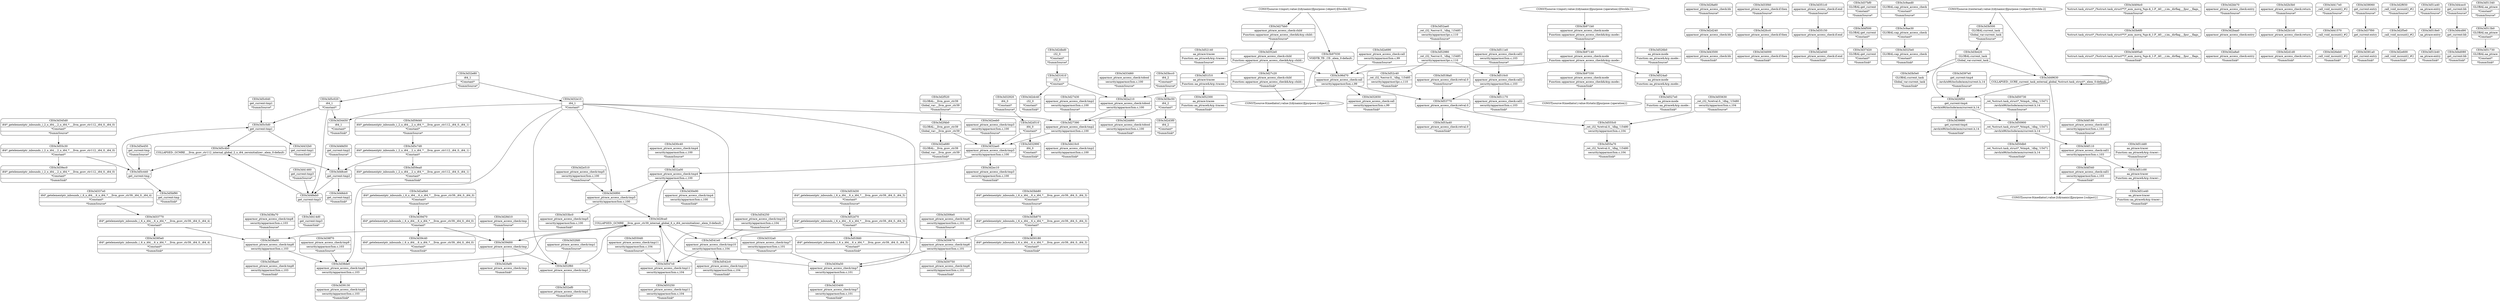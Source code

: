 digraph {
	CE0x3d2d3f0 [shape=record,shape=Mrecord,label="{CE0x3d2d3f0|i64_2|*Constant*|*SummSink*}"]
	CE0x3d33400 [shape=record,shape=Mrecord,label="{CE0x3d33400|apparmor_ptrace_access_check:tmp7|security/apparmor/lsm.c,101|*SummSink*}"]
	CE0x3d43500 [shape=record,shape=Mrecord,label="{CE0x3d43500|apparmor_ptrace_access_check:bb|*SummSink*}"]
	CE0x3d2fcc0 [shape=record,shape=Mrecord,label="{CE0x3d2fcc0|apparmor_ptrace_access_check:if.then}"]
	CE0x3d38de0 [shape=record,shape=Mrecord,label="{CE0x3d38de0|apparmor_ptrace_access_check:tmp9|security/apparmor/lsm.c,103}"]
	CE0x3d27bb0 [shape=record,shape=Mrecord,label="{CE0x3d27bb0|apparmor_ptrace_access_check:child|Function::apparmor_ptrace_access_check&Arg::child::|*SummSource*}"]
	CE0x3d48dc0 [shape=record,shape=Mrecord,label="{CE0x3d48dc0|get_current:tmp2|*SummSink*}"]
	CE0x3d2f4b0 [shape=record,shape=Mrecord,label="{CE0x3d2f4b0|GLOBAL:__llvm_gcov_ctr39|Global_var:__llvm_gcov_ctr39}"]
	CE0x3d53770 [shape=record,shape=Mrecord,label="{CE0x3d53770|apparmor_ptrace_access_check:retval.0}"]
	CE0x3d2a040 [shape=record,shape=Mrecord,label="{CE0x3d2a040|apparmor_ptrace_access_check:if.end|*SummSink*}"]
	CE0x3d4f500 [shape=record,shape=Mrecord,label="{CE0x3d4f500|GLOBAL:get_current|*Constant*}"]
	CE0x3d32f60 [shape=record,shape=Mrecord,label="{CE0x3d32f60|apparmor_ptrace_access_check:tmp1}"]
	CE0x3c9aed0 [shape=record,shape=Mrecord,label="{CE0x3c9aed0|GLOBAL:cap_ptrace_access_check|*Constant*|*SummSource*}"]
	CE0x3d3b5e0 [shape=record,shape=Mrecord,label="{CE0x3d3b5e0|GLOBAL:current_task|Global_var:current_task|*SummSink*}"]
	CE0x3d34450 [shape=record,shape=Mrecord,label="{CE0x3d34450|i64_1|*Constant*|*SummSink*}"]
	CE0x3d32e80 [shape=record,shape=Mrecord,label="{CE0x3d32e80|i64_1|*Constant*|*SummSource*}"]
	CE0x3d337e0 [shape=record,shape=Mrecord,label="{CE0x3d337e0|i64*_getelementptr_inbounds_(_6_x_i64_,_6_x_i64_*___llvm_gcov_ctr39,_i64_0,_i64_4)|*Constant*|*SummSource*}"]
	CE0x3d38ae0 [shape=record,shape=Mrecord,label="{CE0x3d38ae0|apparmor_ptrace_access_check:tmp8|security/apparmor/lsm.c,103|*SummSink*}"]
	CE0x3d52980 [shape=record,shape=Mrecord,label="{CE0x3d52980|_ret_i32_%error.0,_!dbg_!15485|security/apparmor/ipc.c,110}"]
	CE0x3d32fd0 [shape=record,shape=Mrecord,label="{CE0x3d32fd0|apparmor_ptrace_access_check:tmp1|*SummSource*}"]
	CE0x3d495a0 [shape=record,shape=Mrecord,label="{CE0x3d495a0|%struct.task_struct*_(%struct.task_struct**)*_asm_movq_%gs:$_1:P_,$0_,_r,im,_dirflag_,_fpsr_,_flags_|*SummSink*}"]
	CE0x3d32920 [shape=record,shape=Mrecord,label="{CE0x3d32920|i64_0|*Constant*|*SummSource*}"]
	CE0x3d2a8a0 [shape=record,shape=Mrecord,label="{CE0x3d2a8a0|apparmor_ptrace_access_check:entry|*SummSink*}"]
	CE0x3d527e0 [shape=record,shape=Mrecord,label="{CE0x3d527e0|aa_ptrace:mode|Function::aa_ptrace&Arg::mode::|*SummSink*}"]
	CE0x3d33d60 [shape=record,shape=Mrecord,label="{CE0x3d33d60|apparmor_ptrace_access_check:tobool|security/apparmor/lsm.c,100|*SummSource*}"]
	CE0x3d414d0 [shape=record,shape=Mrecord,label="{CE0x3d414d0|get_current:tmp3|*SummSink*}"]
	CE0x3d52140 [shape=record,shape=Mrecord,label="{CE0x3d52140|aa_ptrace:tracee|Function::aa_ptrace&Arg::tracee::|*SummSource*}"]
	CE0x3d30670 [shape=record,shape=Mrecord,label="{CE0x3d30670|apparmor_ptrace_access_check:tmp6|security/apparmor/lsm.c,101}"]
	CE0x3d526b0 [shape=record,shape=Mrecord,label="{CE0x3d526b0|aa_ptrace:mode|Function::aa_ptrace&Arg::mode::|*SummSource*}"]
	CE0x3d59ea0 [shape=record,shape=Mrecord,label="{CE0x3d59ea0|i64*_getelementptr_inbounds_(_2_x_i64_,_2_x_i64_*___llvm_gcov_ctr112,_i64_0,_i64_1)|*Constant*|*SummSink*}"]
	CE0x3d48ce0 [shape=record,shape=Mrecord,label="{CE0x3d48ce0|get_current:tmp2}"]
	CE0x3d5c020 [shape=record,shape=Mrecord,label="{CE0x3d5c020|i64_1|*Constant*}"]
	CE0x3d32990 [shape=record,shape=Mrecord,label="{CE0x3d32990|i64_0|*Constant*|*SummSink*}"]
	CE0x3d4f340 [shape=record,shape=Mrecord,label="{CE0x3d4f340|apparmor_ptrace_access_check:call1|security/apparmor/lsm.c,103|*SummSink*}"]
	CE0x3d37d20 [shape=record,shape=Mrecord,label="{CE0x3d37d20|GLOBAL:get_current|*Constant*|*SummSink*}"]
	CE0x3d50730 [shape=record,shape=Mrecord,label="{CE0x3d50730|_ret_%struct.task_struct*_%tmp4,_!dbg_!15471|./arch/x86/include/asm/current.h,14|*SummSource*}"]
	CE0x3d3b870 [shape=record,shape=Mrecord,label="{CE0x3d3b870|i64*_getelementptr_inbounds_(_6_x_i64_,_6_x_i64_*___llvm_gcov_ctr39,_i64_0,_i64_3)|*Constant*}"]
	CE0x3d2bb70 [shape=record,shape=Mrecord,label="{CE0x3d2bb70|apparmor_ptrace_access_check:entry|*SummSource*}"]
	CE0x3d38a00 [shape=record,shape=Mrecord,label="{CE0x3d38a00|apparmor_ptrace_access_check:tmp8|security/apparmor/lsm.c,103}"]
	CE0x3d59d40 [shape=record,shape=Mrecord,label="{CE0x3d59d40|i64*_getelementptr_inbounds_(_2_x_i64_,_2_x_i64_*___llvm_gcov_ctr112,_i64_0,_i64_1)|*Constant*|*SummSource*}"]
	CE0x3d55a70 [shape=record,shape=Mrecord,label="{CE0x3d55a70|_ret_i32_%retval.0,_!dbg_!15480|security/apparmor/lsm.c,104|*SummSink*}"]
	CE0x3d39d70 [shape=record,shape=Mrecord,label="{CE0x3d39d70|i64*_getelementptr_inbounds_(_6_x_i64_,_6_x_i64_*___llvm_gcov_ctr39,_i64_0,_i64_0)|*Constant*}"]
	CE0x3d306e0 [shape=record,shape=Mrecord,label="{CE0x3d306e0|apparmor_ptrace_access_check:tmp6|security/apparmor/lsm.c,101|*SummSource*}"]
	CE0x3d39d00 [shape=record,shape=Mrecord,label="{CE0x3d39d00|apparmor_ptrace_access_check:tmp}"]
	CE0x3d325e0 [shape=record,shape=Mrecord,label="{CE0x3d325e0|GLOBAL:cap_ptrace_access_check|*Constant*|*SummSink*}"]
	CE0x3d48d50 [shape=record,shape=Mrecord,label="{CE0x3d48d50|get_current:tmp2|*SummSource*}"]
	CE0x3d4f110 [shape=record,shape=Mrecord,label="{CE0x3d4f110|apparmor_ptrace_access_check:call1|security/apparmor/lsm.c,103}"]
	CE0x3d33f40 [shape=record,shape=Mrecord,label="{CE0x3d33f40|apparmor_ptrace_access_check:if.then|*SummSource*}"]
	CE0x3d2b3b0 [shape=record,shape=Mrecord,label="{CE0x3d2b3b0|apparmor_ptrace_access_check:return|*SummSource*}"]
	CE0x3d38f70 [shape=record,shape=Mrecord,label="{CE0x3d38f70|apparmor_ptrace_access_check:tmp9|security/apparmor/lsm.c,103|*SummSource*}"]
	CE0x3d50900 [shape=record,shape=Mrecord,label="{CE0x3d50900|_ret_%struct.task_struct*_%tmp4,_!dbg_!15471|./arch/x86/include/asm/current.h,14}"]
	CE0x3d30750 [shape=record,shape=Mrecord,label="{CE0x3d30750|apparmor_ptrace_access_check:tmp6|security/apparmor/lsm.c,101|*SummSink*}"]
	CE0x3d524a0 [shape=record,shape=Mrecord,label="{CE0x3d524a0|aa_ptrace:mode|Function::aa_ptrace&Arg::mode::}"]
	CE0x3d550d0 [shape=record,shape=Mrecord,label="{CE0x3d550d0|apparmor_ptrace_access_check:tmp11|security/apparmor/lsm.c,104|*SummSource*}"]
	"CONST[source:1(input),value:2(dynamic)][purpose:{object}][SrcIdx:0]"
	CE0x3d55250 [shape=record,shape=Mrecord,label="{CE0x3d55250|apparmor_ptrace_access_check:tmp11|security/apparmor/lsm.c,104|*SummSink*}"]
	CE0x3d397e0 [shape=record,shape=Mrecord,label="{CE0x3d397e0|get_current:tmp4|./arch/x86/include/asm/current.h,14|*SummSource*}"]
	CE0x3d5e450 [shape=record,shape=Mrecord,label="{CE0x3d5e450|get_current:tmp|*SummSource*}"]
	CE0x3d32a00 [shape=record,shape=Mrecord,label="{CE0x3d32a00|apparmor_ptrace_access_check:tmp4|security/apparmor/lsm.c,100}"]
	CE0x3d39130 [shape=record,shape=Mrecord,label="{CE0x3d39130|apparmor_ptrace_access_check:tmp9|security/apparmor/lsm.c,103|*SummSink*}"]
	CE0x3d30c40 [shape=record,shape=Mrecord,label="{CE0x3d30c40|apparmor_ptrace_access_check:tmp4|security/apparmor/lsm.c,100|*SummSource*}"]
	CE0x3d3b420 [shape=record,shape=Mrecord,label="{CE0x3d3b420|GLOBAL:current_task|Global_var:current_task}"]
	CE0x3d49630 [shape=record,shape=Mrecord,label="{CE0x3d49630|COLLAPSED:_GCRE_current_task_external_global_%struct.task_struct*:_elem_0:default:}"]
	CE0x3d52d70 [shape=record,shape=Mrecord,label="{CE0x3d52d70|i64*_getelementptr_inbounds_(_6_x_i64_,_6_x_i64_*___llvm_gcov_ctr39,_i64_0,_i64_5)|*Constant*}"]
	CE0x3d2dbd0 [shape=record,shape=Mrecord,label="{CE0x3d2dbd0|i32_0|*Constant*|*SummSource*}"]
	CE0x3d5bf90 [shape=record,shape=Mrecord,label="{CE0x3d5bf90|get_current:tmp|*SummSink*}"]
	CE0x3d39880 [shape=record,shape=Mrecord,label="{CE0x3d39880|get_current:tmp4|./arch/x86/include/asm/current.h,14|*SummSink*}"]
	CE0x3d3bb80 [shape=record,shape=Mrecord,label="{CE0x3d3bb80|i64*_getelementptr_inbounds_(_6_x_i64_,_6_x_i64_*___llvm_gcov_ctr39,_i64_0,_i64_3)|*Constant*|*SummSource*}"]
	CE0x3d41460 [shape=record,shape=Mrecord,label="{CE0x3d41460|get_current:tmp3|*SummSource*}"]
	CE0x3d26eb0 [shape=record,shape=Mrecord,label="{CE0x3d26eb0|_call_void_mcount()_#2|*SummSink*}"]
	CE0x3d547c0 [shape=record,shape=Mrecord,label="{CE0x3d547c0|apparmor_ptrace_access_check:tmp11|security/apparmor/lsm.c,104}"]
	CE0x3d31610 [shape=record,shape=Mrecord,label="{CE0x3d31610|i32_0|*Constant*}"]
	CE0x3d2eeb0 [shape=record,shape=Mrecord,label="{CE0x3d2eeb0|apparmor_ptrace_access_check:tmp3|security/apparmor/lsm.c,100|*SummSource*}"]
	CE0x3d37f00 [shape=record,shape=Mrecord,label="{CE0x3d37f00|get_current:entry}"]
	CE0x3d511e0 [shape=record,shape=Mrecord,label="{CE0x3d511e0|apparmor_ptrace_access_check:call2|security/apparmor/lsm.c,103|*SummSource*}"]
	CE0x3d2e600 [shape=record,shape=Mrecord,label="{CE0x3d2e600|_call_void_mcount()_#2|*SummSink*}"]
	CE0x3d5c440 [shape=record,shape=Mrecord,label="{CE0x3d5c440|get_current:tmp}"]
	CE0x3d3bc50 [shape=record,shape=Mrecord,label="{CE0x3d3bc50|i64_2|*Constant*}"]
	CE0x3d52300 [shape=record,shape=Mrecord,label="{CE0x3d52300|aa_ptrace:tracee|Function::aa_ptrace&Arg::tracee::|*SummSink*}"]
	CE0x3d54250 [shape=record,shape=Mrecord,label="{CE0x3d54250|apparmor_ptrace_access_check:tmp10|security/apparmor/lsm.c,104|*SummSource*}"]
	"CONST[source:1(input),value:2(dynamic)][purpose:{operation}][SrcIdx:1]"
	CE0x3d2f5e0 [shape=record,shape=Mrecord,label="{CE0x3d2f5e0|_call_void_mcount()_#2}"]
	CE0x3c9ae30 [shape=record,shape=Mrecord,label="{CE0x3c9ae30|GLOBAL:cap_ptrace_access_check|*Constant*}"]
	CE0x3d51c00 [shape=record,shape=Mrecord,label="{CE0x3d51c00|aa_ptrace:tracer|Function::aa_ptrace&Arg::tracer::}"]
	CE0x3d2a680 [shape=record,shape=Mrecord,label="{CE0x3d2a680|GLOBAL:__llvm_gcov_ctr39|Global_var:__llvm_gcov_ctr39|*SummSink*}"]
	CE0x3d52ae0 [shape=record,shape=Mrecord,label="{CE0x3d52ae0|_ret_i32_%error.0,_!dbg_!15485|security/apparmor/ipc.c,110|*SummSource*}"]
	CE0x3d33770 [shape=record,shape=Mrecord,label="{CE0x3d33770|i64*_getelementptr_inbounds_(_6_x_i64_,_6_x_i64_*___llvm_gcov_ctr39,_i64_0,_i64_4)|*Constant*}"]
	CE0x3d53a40 [shape=record,shape=Mrecord,label="{CE0x3d53a40|apparmor_ptrace_access_check:retval.0|*SummSink*}"]
	CE0x3d51b40 [shape=record,shape=Mrecord,label="{CE0x3d51b40|aa_ptrace:entry|*SummSink*}"]
	CE0x3d4f180 [shape=record,shape=Mrecord,label="{CE0x3d4f180|apparmor_ptrace_access_check:call1|security/apparmor/lsm.c,103|*SummSource*}"]
	CE0x3d4cd90 [shape=record,shape=Mrecord,label="{CE0x3d4cd90|get_current:bb}"]
	CE0x3d33bc0 [shape=record,shape=Mrecord,label="{CE0x3d33bc0|apparmor_ptrace_access_check:tmp5|security/apparmor/lsm.c,100|*SummSink*}"]
	CE0x3d2e510 [shape=record,shape=Mrecord,label="{CE0x3d2e510|apparmor_ptrace_access_check:tmp5|security/apparmor/lsm.c,100|*SummSource*}"]
	CE0x3d542c0 [shape=record,shape=Mrecord,label="{CE0x3d542c0|apparmor_ptrace_access_check:tmp10|security/apparmor/lsm.c,104|*SummSink*}"]
	CE0x3d51340 [shape=record,shape=Mrecord,label="{CE0x3d51340|GLOBAL:aa_ptrace|*Constant*|*SummSource*}"]
	CE0x3d381a0 [shape=record,shape=Mrecord,label="{CE0x3d381a0|get_current:entry|*SummSink*}"]
	CE0x3d2d240 [shape=record,shape=Mrecord,label="{CE0x3d2d240|apparmor_ptrace_access_check:bb}"]
	CE0x3d2f650 [shape=record,shape=Mrecord,label="{CE0x3d2f650|_call_void_mcount()_#2|*SummSource*}"]
	CE0x3d30f00 [shape=record,shape=Mrecord,label="{CE0x3d30f00|apparmor_ptrace_access_check:tmp5|security/apparmor/lsm.c,100}"]
	CE0x3d4d080 [shape=record,shape=Mrecord,label="{CE0x3d4d080|get_current:bb|*SummSink*}"]
	CE0x3d34000 [shape=record,shape=Mrecord,label="{CE0x3d34000|apparmor_ptrace_access_check:if.then|*SummSink*}"]
	CE0x3d27c20 [shape=record,shape=Mrecord,label="{CE0x3d27c20|apparmor_ptrace_access_check:child|Function::apparmor_ptrace_access_check&Arg::child::|*SummSink*}"]
	CE0x3d50db0 [shape=record,shape=Mrecord,label="{CE0x3d50db0|_ret_%struct.task_struct*_%tmp4,_!dbg_!15471|./arch/x86/include/asm/current.h,14|*SummSink*}"]
	CE0x3d494c0 [shape=record,shape=Mrecord,label="{CE0x3d494c0|%struct.task_struct*_(%struct.task_struct**)*_asm_movq_%gs:$_1:P_,$0_,_r,im,_dirflag_,_fpsr_,_flags_|*SummSource*}"]
	CE0x3d41570 [shape=record,shape=Mrecord,label="{CE0x3d41570|_call_void_mcount()_#2}"]
	CE0x3d32650 [shape=record,shape=Mrecord,label="{CE0x3d32650|apparmor_ptrace_access_check:call|security/apparmor/lsm.c,99|*SummSink*}"]
	CE0x3d2d510 [shape=record,shape=Mrecord,label="{CE0x3d2d510|i64_0|*Constant*}"]
	CE0x3d26f50 [shape=record,shape=Mrecord,label="{CE0x3d26f50|get_current:tmp4|./arch/x86/include/asm/current.h,14}"]
	CE0x3d3b6f0 [shape=record,shape=Mrecord,label="{CE0x3d3b6f0|%struct.task_struct*_(%struct.task_struct**)*_asm_movq_%gs:$_1:P_,$0_,_r,im,_dirflag_,_fpsr_,_flags_}"]
	CE0x3d53d30 [shape=record,shape=Mrecord,label="{CE0x3d53d30|i64*_getelementptr_inbounds_(_6_x_i64_,_6_x_i64_*___llvm_gcov_ctr39,_i64_0,_i64_5)|*Constant*|*SummSource*}"]
	CE0x3d35150 [shape=record,shape=Mrecord,label="{CE0x3d35150|apparmor_ptrace_access_check:if.end}"]
	CE0x3d513b0 [shape=record,shape=Mrecord,label="{CE0x3d513b0|GLOBAL:aa_ptrace|*Constant*}"]
	CE0x3d28d10 [shape=record,shape=Mrecord,label="{CE0x3d28d10|apparmor_ptrace_access_check:tmp|*SummSource*}"]
	CE0x3d51a40 [shape=record,shape=Mrecord,label="{CE0x3d51a40|aa_ptrace:entry|*SummSource*}"]
	CE0x3d39ec0 [shape=record,shape=Mrecord,label="{CE0x3d39ec0|i64*_getelementptr_inbounds_(_2_x_i64_,_2_x_i64_*___llvm_gcov_ctr112,_i64_0,_i64_0)|*Constant*|*SummSink*}"]
	"CONST[source:0(mediator),value:2(dynamic)][purpose:{subject}]"
	CE0x3d345d0 [shape=record,shape=Mrecord,label="{CE0x3d345d0|i64*_getelementptr_inbounds_(_2_x_i64_,_2_x_i64_*___llvm_gcov_ctr112,_i64_0,_i64_0)|*Constant*|*SummSource*}"]
	CE0x3d2b1c0 [shape=record,shape=Mrecord,label="{CE0x3d2b1c0|apparmor_ptrace_access_check:return}"]
	CE0x3d5c640 [shape=record,shape=Mrecord,label="{CE0x3d5c640|get_current:tmp1|*SummSource*}"]
	CE0x3d2ec10 [shape=record,shape=Mrecord,label="{CE0x3d2ec10|apparmor_ptrace_access_check:tmp3|security/apparmor/lsm.c,100|*SummSink*}"]
	CE0x3d385e0 [shape=record,shape=Mrecord,label="{CE0x3d385e0|i64*_getelementptr_inbounds_(_6_x_i64_,_6_x_i64_*___llvm_gcov_ctr39,_i64_0,_i64_4)|*Constant*|*SummSink*}"]
	CE0x3b971b0 [shape=record,shape=Mrecord,label="{CE0x3b971b0|apparmor_ptrace_access_check:mode|Function::apparmor_ptrace_access_check&Arg::mode::|*SummSource*}"]
	CE0x3d2a210 [shape=record,shape=Mrecord,label="{CE0x3d2a210|apparmor_ptrace_access_check:tobool|security/apparmor/lsm.c,100}"]
	CE0x3d53fd0 [shape=record,shape=Mrecord,label="{CE0x3d53fd0|i64*_getelementptr_inbounds_(_6_x_i64_,_6_x_i64_*___llvm_gcov_ctr39,_i64_0,_i64_5)|*Constant*|*SummSink*}"]
	CE0x3d2d1d0 [shape=record,shape=Mrecord,label="{CE0x3d2d1d0|apparmor_ptrace_access_check:return|*SummSink*}"]
	CE0x3d352e0 [shape=record,shape=Mrecord,label="{CE0x3d352e0|apparmor_ptrace_access_check:child|Function::apparmor_ptrace_access_check&Arg::child::}"]
	CE0x3d351c0 [shape=record,shape=Mrecord,label="{CE0x3d351c0|apparmor_ptrace_access_check:if.end|*SummSource*}"]
	CE0x3d538a0 [shape=record,shape=Mrecord,label="{CE0x3d538a0|apparmor_ptrace_access_check:retval.0|*SummSource*}"]
	CE0x3d3b500 [shape=record,shape=Mrecord,label="{CE0x3d3b500|GLOBAL:current_task|Global_var:current_task|*SummSource*}"]
	CE0x3d332a0 [shape=record,shape=Mrecord,label="{CE0x3d332a0|apparmor_ptrace_access_check:tmp7|security/apparmor/lsm.c,101|*SummSource*}"]
	CE0x3d51f10 [shape=record,shape=Mrecord,label="{CE0x3d51f10|aa_ptrace:tracee|Function::aa_ptrace&Arg::tracee::}"]
	CE0x3d4cec0 [shape=record,shape=Mrecord,label="{CE0x3d4cec0|get_current:bb|*SummSource*}"]
	CE0x3d417e0 [shape=record,shape=Mrecord,label="{CE0x3d417e0|_call_void_mcount()_#2|*SummSource*}"]
	CE0x3d39c40 [shape=record,shape=Mrecord,label="{CE0x3d39c40|i64*_getelementptr_inbounds_(_6_x_i64_,_6_x_i64_*___llvm_gcov_ctr39,_i64_0,_i64_0)|*Constant*|*SummSink*}"]
	CE0x3d3bcc0 [shape=record,shape=Mrecord,label="{CE0x3d3bcc0|i64_2|*Constant*|*SummSource*}"]
	CE0x3d51730 [shape=record,shape=Mrecord,label="{CE0x3d51730|GLOBAL:aa_ptrace|*Constant*|*SummSink*}"]
	CE0x3d27430 [shape=record,shape=Mrecord,label="{CE0x3d27430|apparmor_ptrace_access_check:tmp2|security/apparmor/lsm.c,100|*SummSource*}"]
	CE0x3d28a60 [shape=record,shape=Mrecord,label="{CE0x3d28a60|apparmor_ptrace_access_check:bb|*SummSource*}"]
	CE0x3d55c30 [shape=record,shape=Mrecord,label="{CE0x3d55c30|i64*_getelementptr_inbounds_(_2_x_i64_,_2_x_i64_*___llvm_gcov_ctr112,_i64_0,_i64_0)|*Constant*}"]
	CE0x3d5c5d0 [shape=record,shape=Mrecord,label="{CE0x3d5c5d0|get_current:tmp1}"]
	CE0x3d32e10 [shape=record,shape=Mrecord,label="{CE0x3d32e10|i64_1|*Constant*}"]
	CE0x3d541e0 [shape=record,shape=Mrecord,label="{CE0x3d541e0|apparmor_ptrace_access_check:tmp10|security/apparmor/lsm.c,104}"]
	CE0x3d48eb0 [shape=record,shape=Mrecord,label="{CE0x3d48eb0|get_current:tmp3}"]
	CE0x3d32ae0 [shape=record,shape=Mrecord,label="{CE0x3d32ae0|apparmor_ptrace_access_check:tmp3|security/apparmor/lsm.c,100}"]
	"CONST[source:2(external),value:2(dynamic)][purpose:{subject}][SrcIdx:2]"
	"CONST[source:0(mediator),value:2(dynamic)][purpose:{object}]"
	CE0x3d51dd0 [shape=record,shape=Mrecord,label="{CE0x3d51dd0|aa_ptrace:tracer|Function::aa_ptrace&Arg::tracer::|*SummSource*}"]
	CE0x3d432b0 [shape=record,shape=Mrecord,label="{CE0x3d432b0|get_current:tmp1|*SummSink*}"]
	CE0x3c96d70 [shape=record,shape=Mrecord,label="{CE0x3c96d70|apparmor_ptrace_access_check:call|security/apparmor/lsm.c,99}"]
	CE0x3b97140 [shape=record,shape=Mrecord,label="{CE0x3b97140|apparmor_ptrace_access_check:mode|Function::apparmor_ptrace_access_check&Arg::mode::}"]
	CE0x3d410c0 [shape=record,shape=Mrecord,label="{CE0x3d410c0|apparmor_ptrace_access_check:tmp2|security/apparmor/lsm.c,100|*SummSink*}"]
	CE0x3d2f520 [shape=record,shape=Mrecord,label="{CE0x3d2f520|GLOBAL:__llvm_gcov_ctr39|Global_var:__llvm_gcov_ctr39|*SummSource*}"]
	CE0x3d32ef0 [shape=record,shape=Mrecord,label="{CE0x3d32ef0|apparmor_ptrace_access_check:tmp1|*SummSink*}"]
	CE0x3d55630 [shape=record,shape=Mrecord,label="{CE0x3d55630|_ret_i32_%retval.0,_!dbg_!15480|security/apparmor/lsm.c,104|*SummSource*}"]
	CE0x3d5c4b0 [shape=record,shape=Mrecord,label="{CE0x3d5c4b0|COLLAPSED:_GCMRE___llvm_gcov_ctr112_internal_global_2_x_i64_zeroinitializer:_elem_0:default:}"]
	CE0x3d2a0b0 [shape=record,shape=Mrecord,label="{CE0x3d2a0b0|i64*_getelementptr_inbounds_(_6_x_i64_,_6_x_i64_*___llvm_gcov_ctr39,_i64_0,_i64_0)|*Constant*|*SummSource*}"]
	CE0x3d38a70 [shape=record,shape=Mrecord,label="{CE0x3d38a70|apparmor_ptrace_access_check:tmp8|security/apparmor/lsm.c,103|*SummSource*}"]
	"CONST[source:0(mediator),value:0(static)][purpose:{operation}]"
	CE0x3d51e40 [shape=record,shape=Mrecord,label="{CE0x3d51e40|aa_ptrace:tracer|Function::aa_ptrace&Arg::tracer::|*SummSink*}"]
	CE0x3d30180 [shape=record,shape=Mrecord,label="{CE0x3d30180|i64*_getelementptr_inbounds_(_6_x_i64_,_6_x_i64_*___llvm_gcov_ctr39,_i64_0,_i64_3)|*Constant*|*SummSink*}"]
	CE0x3d27390 [shape=record,shape=Mrecord,label="{CE0x3d27390|apparmor_ptrace_access_check:tmp2|security/apparmor/lsm.c,100}"]
	CE0x3d555c0 [shape=record,shape=Mrecord,label="{CE0x3d555c0|_ret_i32_%retval.0,_!dbg_!15480|security/apparmor/lsm.c,104}"]
	CE0x3d37bf0 [shape=record,shape=Mrecord,label="{CE0x3d37bf0|GLOBAL:get_current|*Constant*|*SummSource*}"]
	CE0x3d2faf0 [shape=record,shape=Mrecord,label="{CE0x3d2faf0|apparmor_ptrace_access_check:tmp|*SummSink*}"]
	CE0x3d2e690 [shape=record,shape=Mrecord,label="{CE0x3d2e690|apparmor_ptrace_access_check:call|security/apparmor/lsm.c,99|*SummSource*}"]
	CE0x3d2baa0 [shape=record,shape=Mrecord,label="{CE0x3d2baa0|apparmor_ptrace_access_check:entry}"]
	CE0x3d510c0 [shape=record,shape=Mrecord,label="{CE0x3d510c0|apparmor_ptrace_access_check:call2|security/apparmor/lsm.c,103}"]
	CE0x3d30e90 [shape=record,shape=Mrecord,label="{CE0x3d30e90|apparmor_ptrace_access_check:tmp4|security/apparmor/lsm.c,100|*SummSink*}"]
	CE0x3b97330 [shape=record,shape=Mrecord,label="{CE0x3b97330|apparmor_ptrace_access_check:mode|Function::apparmor_ptrace_access_check&Arg::mode::|*SummSink*}"]
	CE0x3d518e0 [shape=record,shape=Mrecord,label="{CE0x3d518e0|aa_ptrace:entry}"]
	CE0x3d38060 [shape=record,shape=Mrecord,label="{CE0x3d38060|get_current:entry|*SummSource*}"]
	CE0x3d2dd60 [shape=record,shape=Mrecord,label="{CE0x3d2dd60|apparmor_ptrace_access_check:tobool|security/apparmor/lsm.c,100|*SummSink*}"]
	CE0x3b97030 [shape=record,shape=Mrecord,label="{CE0x3b97030|VOIDTB_TE:_CE:_elem_0:default:}"]
	CE0x3d51170 [shape=record,shape=Mrecord,label="{CE0x3d51170|apparmor_ptrace_access_check:call2|security/apparmor/lsm.c,103|*SummSink*}"]
	CE0x3d28ca0 [shape=record,shape=Mrecord,label="{CE0x3d28ca0|COLLAPSED:_GCMRE___llvm_gcov_ctr39_internal_global_6_x_i64_zeroinitializer:_elem_0:default:}"]
	CE0x3d5c7d0 [shape=record,shape=Mrecord,label="{CE0x3d5c7d0|i64*_getelementptr_inbounds_(_2_x_i64_,_2_x_i64_*___llvm_gcov_ctr112,_i64_0,_i64_1)|*Constant*}"]
	CE0x3d2dc40 [shape=record,shape=Mrecord,label="{CE0x3d2dc40|i32_0|*Constant*|*SummSink*}"]
	CE0x3d30a50 [shape=record,shape=Mrecord,label="{CE0x3d30a50|apparmor_ptrace_access_check:tmp7|security/apparmor/lsm.c,101}"]
	CE0x3d52c40 [shape=record,shape=Mrecord,label="{CE0x3d52c40|_ret_i32_%error.0,_!dbg_!15485|security/apparmor/ipc.c,110|*SummSink*}"]
	CE0x3d526b0 -> CE0x3d524a0
	CE0x3d33d60 -> CE0x3d2a210
	CE0x3d28ca0 -> CE0x3d38a00
	"CONST[source:1(input),value:2(dynamic)][purpose:{object}][SrcIdx:0]" -> CE0x3b97030
	CE0x3d524a0 -> CE0x3d527e0
	CE0x3d547c0 -> CE0x3d55250
	CE0x3d38060 -> CE0x3d37f00
	CE0x3d28a60 -> CE0x3d2d240
	CE0x3d511e0 -> CE0x3d510c0
	CE0x3d38de0 -> CE0x3d28ca0
	CE0x3d39d70 -> CE0x3d39c40
	CE0x3d3b420 -> CE0x3d3b5e0
	CE0x3d35150 -> CE0x3d2a040
	CE0x3d32e10 -> CE0x3d30a50
	CE0x3d30f00 -> CE0x3d28ca0
	CE0x3d28ca0 -> CE0x3d39d00
	CE0x3d5c4b0 -> CE0x3d48ce0
	CE0x3d5c440 -> CE0x3d5c5d0
	CE0x3d2d510 -> CE0x3d32990
	CE0x3d38a00 -> CE0x3d38ae0
	CE0x3d26f50 -> CE0x3d50900
	CE0x3d2eeb0 -> CE0x3d32ae0
	CE0x3d5c020 -> CE0x3d34450
	CE0x3d27390 -> CE0x3d410c0
	CE0x3b97140 -> CE0x3b97330
	CE0x3c96d70 -> CE0x3d2a210
	CE0x3d397e0 -> CE0x3d26f50
	CE0x3d3bb80 -> CE0x3d3b870
	CE0x3d39d70 -> CE0x3d39d00
	CE0x3d51c00 -> CE0x3d51e40
	CE0x3d48eb0 -> CE0x3d5c4b0
	CE0x3d30670 -> CE0x3d30a50
	CE0x3d4f340 -> "CONST[source:0(mediator),value:2(dynamic)][purpose:{subject}]"
	CE0x3d5c5d0 -> CE0x3d5c4b0
	CE0x3b97030 -> "CONST[source:0(mediator),value:2(dynamic)][purpose:{object}]"
	CE0x3d32e10 -> CE0x3d27390
	CE0x3d510c0 -> CE0x3d51170
	CE0x3d5c020 -> CE0x3d5c5d0
	CE0x3d5c7d0 -> CE0x3d48ce0
	CE0x3d28ca0 -> CE0x3d541e0
	CE0x3d3bc50 -> CE0x3d2d3f0
	CE0x3d51f10 -> CE0x3d52300
	CE0x3d48ce0 -> CE0x3d48eb0
	CE0x3d32f60 -> CE0x3d28ca0
	CE0x3d31610 -> CE0x3d2a210
	CE0x3d510c0 -> CE0x3d53770
	CE0x3d41460 -> CE0x3d48eb0
	CE0x3d39d00 -> CE0x3d32f60
	CE0x3d2a0b0 -> CE0x3d39d70
	CE0x3d53770 -> CE0x3d53a40
	CE0x3d54250 -> CE0x3d541e0
	CE0x3d5c640 -> CE0x3d5c5d0
	CE0x3d494c0 -> CE0x3d3b6f0
	CE0x3d32f60 -> CE0x3d32ef0
	"CONST[source:1(input),value:2(dynamic)][purpose:{object}][SrcIdx:0]" -> CE0x3d27bb0
	CE0x3d3b420 -> CE0x3d49630
	CE0x3d2f5e0 -> CE0x3d2e600
	CE0x3d5c4b0 -> CE0x3d5c440
	CE0x3d5c5d0 -> CE0x3d432b0
	CE0x3d5c020 -> CE0x3d48eb0
	CE0x3d417e0 -> CE0x3d41570
	CE0x3d32ae0 -> CE0x3d2ec10
	CE0x3d49630 -> "CONST[source:0(mediator),value:2(dynamic)][purpose:{subject}]"
	CE0x3c96d70 -> CE0x3d32650
	CE0x3d51dd0 -> CE0x3d51c00
	CE0x3d49630 -> CE0x3d26f50
	CE0x3d33770 -> CE0x3d38a00
	CE0x3d32fd0 -> CE0x3d32f60
	CE0x3d52d70 -> CE0x3d53fd0
	CE0x3d59d40 -> CE0x3d5c7d0
	CE0x3d3bcc0 -> CE0x3d3bc50
	CE0x3c9aed0 -> CE0x3c9ae30
	CE0x3d27390 -> CE0x3d32ae0
	CE0x3d345d0 -> CE0x3d55c30
	CE0x3d4f180 -> CE0x3d4f110
	CE0x3d55c30 -> CE0x3d39ec0
	CE0x3d550d0 -> CE0x3d547c0
	CE0x3d52ae0 -> CE0x3d52980
	CE0x3d2f650 -> CE0x3d2f5e0
	CE0x3d38de0 -> CE0x3d39130
	CE0x3d48d50 -> CE0x3d48ce0
	CE0x3d2bb70 -> CE0x3d2baa0
	CE0x3d50730 -> CE0x3d50900
	CE0x3d541e0 -> CE0x3d547c0
	CE0x3d51a40 -> CE0x3d518e0
	CE0x3d547c0 -> CE0x3d28ca0
	CE0x3d30f00 -> CE0x3d33bc0
	CE0x3d55c30 -> CE0x3d5c440
	CE0x3d2fcc0 -> CE0x3d34000
	CE0x3d4f110 -> CE0x3d51c00
	CE0x3d53d30 -> CE0x3d52d70
	CE0x3d27430 -> CE0x3d27390
	CE0x3d38a70 -> CE0x3d38a00
	CE0x3d4cec0 -> CE0x3d4cd90
	CE0x3d30670 -> CE0x3d30750
	CE0x3d306e0 -> CE0x3d30670
	CE0x3d352e0 -> CE0x3d27c20
	CE0x3d538a0 -> CE0x3d53770
	CE0x3d352e0 -> CE0x3c96d70
	"CONST[source:2(external),value:2(dynamic)][purpose:{subject}][SrcIdx:2]" -> CE0x3d3b500
	CE0x3d3b870 -> CE0x3d30180
	CE0x3d41570 -> CE0x3d26eb0
	CE0x3d52980 -> CE0x3d510c0
	CE0x3d28ca0 -> CE0x3d32a00
	"CONST[source:1(input),value:2(dynamic)][purpose:{operation}][SrcIdx:1]" -> CE0x3b971b0
	CE0x3d33f40 -> CE0x3d2fcc0
	CE0x3d337e0 -> CE0x3d33770
	CE0x3d2b1c0 -> CE0x3d2d1d0
	CE0x3d52140 -> CE0x3d51f10
	CE0x3d2d240 -> CE0x3d43500
	CE0x3d32e10 -> CE0x3d32f60
	CE0x3d4f500 -> CE0x3d37d20
	CE0x3d53770 -> CE0x3d555c0
	CE0x3d49630 -> CE0x3d49630
	CE0x3c9ae30 -> CE0x3d325e0
	CE0x3d4f110 -> CE0x3d4f340
	CE0x3d48ce0 -> CE0x3d48dc0
	CE0x3d48eb0 -> CE0x3d414d0
	CE0x3d2a210 -> CE0x3d2dd60
	CE0x3d33770 -> CE0x3d385e0
	CE0x3d38f70 -> CE0x3d38de0
	CE0x3d5c7d0 -> CE0x3d59ea0
	CE0x3d52980 -> CE0x3d52c40
	CE0x3d28d10 -> CE0x3d39d00
	CE0x3b97030 -> CE0x3c96d70
	CE0x3d32e10 -> CE0x3d547c0
	CE0x3d555c0 -> CE0x3d55a70
	CE0x3d39d00 -> CE0x3d2faf0
	CE0x3d31610 -> CE0x3d2dc40
	CE0x3d3b6f0 -> CE0x3d495a0
	CE0x3d2e510 -> CE0x3d30f00
	CE0x3d2f4b0 -> CE0x3d32ae0
	CE0x3d32e10 -> CE0x3d30f00
	CE0x3d2a210 -> CE0x3d27390
	CE0x3d26f50 -> CE0x3d39880
	CE0x3d50900 -> CE0x3d50db0
	CE0x3d52d70 -> CE0x3d541e0
	CE0x3d32e80 -> CE0x3d5c020
	CE0x3d32ae0 -> CE0x3d32a00
	CE0x3d30a50 -> CE0x3d33400
	CE0x3d3b420 -> CE0x3d26f50
	CE0x3d32a00 -> CE0x3d30f00
	CE0x3d2f4b0 -> CE0x3d2a680
	CE0x3d3b870 -> CE0x3d30670
	CE0x3d32e10 -> CE0x3d38de0
	CE0x3d513b0 -> CE0x3d51730
	CE0x3d32e10 -> CE0x3d34450
	CE0x3d38a00 -> CE0x3d38de0
	CE0x3d32a00 -> CE0x3d30e90
	CE0x3d28ca0 -> CE0x3d30670
	CE0x3d4cd90 -> CE0x3d4d080
	CE0x3b97140 -> CE0x3c96d70
	CE0x3d541e0 -> CE0x3d542c0
	CE0x3d2dbd0 -> CE0x3d31610
	CE0x3d30c40 -> CE0x3d32a00
	CE0x3d37bf0 -> CE0x3d4f500
	CE0x3d55630 -> CE0x3d555c0
	CE0x3d50900 -> CE0x3d4f110
	CE0x3d32920 -> CE0x3d2d510
	CE0x3d32e80 -> CE0x3d32e10
	CE0x3d2baa0 -> CE0x3d2a8a0
	CE0x3d2e690 -> CE0x3c96d70
	CE0x3d2b3b0 -> CE0x3d2b1c0
	CE0x3d5c440 -> CE0x3d5bf90
	CE0x3d27bb0 -> CE0x3d352e0
	CE0x3d2d510 -> CE0x3d32ae0
	CE0x3c96d70 -> CE0x3d53770
	CE0x3d3b500 -> CE0x3d3b420
	CE0x3d332a0 -> CE0x3d30a50
	CE0x3d5e450 -> CE0x3d5c440
	CE0x3b97330 -> "CONST[source:0(mediator),value:0(static)][purpose:{operation}]"
	"CONST[source:2(external),value:2(dynamic)][purpose:{subject}][SrcIdx:2]" -> CE0x3d49630
	CE0x3d351c0 -> CE0x3d35150
	CE0x3d51340 -> CE0x3d513b0
	CE0x3d352e0 -> CE0x3d51f10
	CE0x3d37f00 -> CE0x3d381a0
	CE0x3b97140 -> CE0x3d524a0
	CE0x3d3bc50 -> CE0x3d27390
	CE0x3d518e0 -> CE0x3d51b40
	CE0x3d30a50 -> CE0x3d28ca0
	CE0x3d2f520 -> CE0x3d2f4b0
	CE0x3b971b0 -> CE0x3b97140
	CE0x3d27c20 -> "CONST[source:0(mediator),value:2(dynamic)][purpose:{object}]"
}